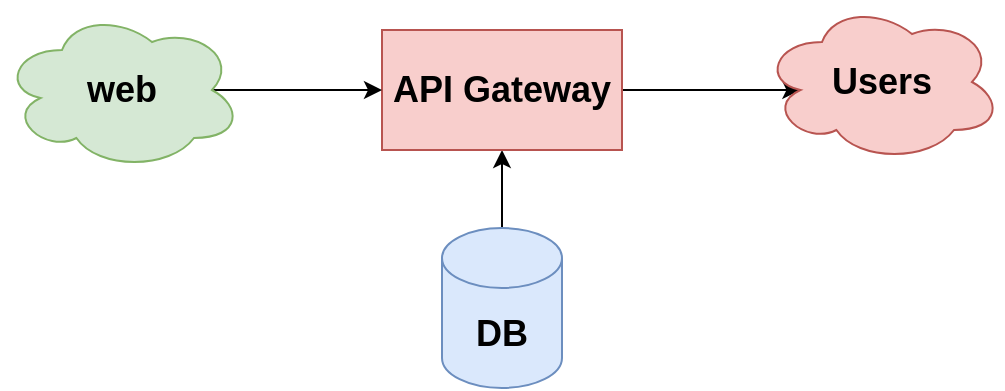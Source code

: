 <mxfile version="15.5.0" type="device"><diagram id="mcEJ9VeqI1oYZoyubsVX" name="Page-1"><mxGraphModel dx="474" dy="247" grid="1" gridSize="10" guides="1" tooltips="1" connect="1" arrows="1" fold="1" page="1" pageScale="1" pageWidth="827" pageHeight="1169" math="0" shadow="0"><root><mxCell id="0"/><mxCell id="1" parent="0"/><mxCell id="yFVKxMl9_FRsUszirmKi-3" style="edgeStyle=orthogonalEdgeStyle;rounded=0;orthogonalLoop=1;jettySize=auto;html=1;exitX=0.5;exitY=0;exitDx=0;exitDy=0;exitPerimeter=0;entryX=0.5;entryY=1;entryDx=0;entryDy=0;" edge="1" parent="1" source="yFVKxMl9_FRsUszirmKi-4" target="yFVKxMl9_FRsUszirmKi-6"><mxGeometry relative="1" as="geometry"/></mxCell><mxCell id="yFVKxMl9_FRsUszirmKi-4" value="&lt;font style=&quot;font-size: 18px&quot;&gt;&lt;b&gt;DB&lt;/b&gt;&lt;/font&gt;" style="shape=cylinder3;whiteSpace=wrap;html=1;boundedLbl=1;backgroundOutline=1;size=15;fillColor=#dae8fc;strokeColor=#6c8ebf;" vertex="1" parent="1"><mxGeometry x="750" y="559" width="60" height="80" as="geometry"/></mxCell><mxCell id="yFVKxMl9_FRsUszirmKi-5" style="edgeStyle=none;curved=1;orthogonalLoop=1;jettySize=auto;html=1;exitX=1;exitY=0.5;exitDx=0;exitDy=0;entryX=0.16;entryY=0.55;entryDx=0;entryDy=0;entryPerimeter=0;fontSize=18;" edge="1" parent="1" source="yFVKxMl9_FRsUszirmKi-6" target="yFVKxMl9_FRsUszirmKi-9"><mxGeometry relative="1" as="geometry"/></mxCell><mxCell id="yFVKxMl9_FRsUszirmKi-6" value="&lt;b&gt;&lt;font style=&quot;font-size: 18px&quot;&gt;API Gateway&lt;/font&gt;&lt;/b&gt;" style="rounded=0;whiteSpace=wrap;html=1;fillColor=#f8cecc;strokeColor=#b85450;" vertex="1" parent="1"><mxGeometry x="720" y="460" width="120" height="60" as="geometry"/></mxCell><mxCell id="yFVKxMl9_FRsUszirmKi-10" style="edgeStyle=orthogonalEdgeStyle;rounded=0;orthogonalLoop=1;jettySize=auto;html=1;exitX=0.875;exitY=0.5;exitDx=0;exitDy=0;exitPerimeter=0;entryX=0;entryY=0.5;entryDx=0;entryDy=0;" edge="1" parent="1" source="yFVKxMl9_FRsUszirmKi-8" target="yFVKxMl9_FRsUszirmKi-6"><mxGeometry relative="1" as="geometry"/></mxCell><mxCell id="yFVKxMl9_FRsUszirmKi-8" value="&lt;b&gt;&lt;font style=&quot;font-size: 18px&quot;&gt;web&lt;/font&gt;&lt;/b&gt;" style="ellipse;shape=cloud;whiteSpace=wrap;html=1;fontSize=18;fillColor=#d5e8d4;strokeColor=#82b366;" vertex="1" parent="1"><mxGeometry x="530" y="450" width="120" height="80" as="geometry"/></mxCell><mxCell id="yFVKxMl9_FRsUszirmKi-9" value="&lt;b&gt;&lt;font style=&quot;font-size: 18px&quot;&gt;Users&lt;/font&gt;&lt;/b&gt;" style="ellipse;shape=cloud;whiteSpace=wrap;html=1;fontSize=18;fillColor=#f8cecc;strokeColor=#b85450;" vertex="1" parent="1"><mxGeometry x="910" y="446" width="120" height="80" as="geometry"/></mxCell></root></mxGraphModel></diagram></mxfile>
